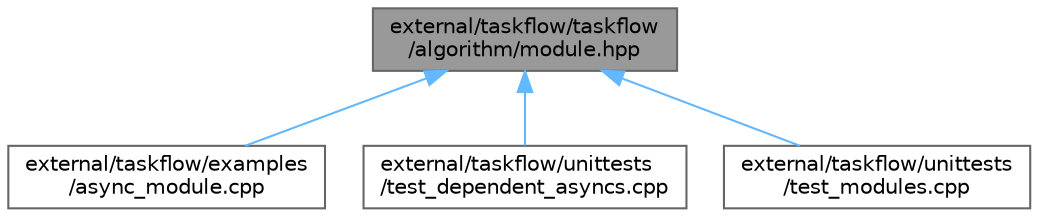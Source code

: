 digraph "external/taskflow/taskflow/algorithm/module.hpp"
{
 // LATEX_PDF_SIZE
  bgcolor="transparent";
  edge [fontname=Helvetica,fontsize=10,labelfontname=Helvetica,labelfontsize=10];
  node [fontname=Helvetica,fontsize=10,shape=box,height=0.2,width=0.4];
  Node1 [id="Node000001",label="external/taskflow/taskflow\l/algorithm/module.hpp",height=0.2,width=0.4,color="gray40", fillcolor="grey60", style="filled", fontcolor="black",tooltip=" "];
  Node1 -> Node2 [id="edge4_Node000001_Node000002",dir="back",color="steelblue1",style="solid",tooltip=" "];
  Node2 [id="Node000002",label="external/taskflow/examples\l/async_module.cpp",height=0.2,width=0.4,color="grey40", fillcolor="white", style="filled",URL="$async__module_8cpp.html",tooltip=" "];
  Node1 -> Node3 [id="edge5_Node000001_Node000003",dir="back",color="steelblue1",style="solid",tooltip=" "];
  Node3 [id="Node000003",label="external/taskflow/unittests\l/test_dependent_asyncs.cpp",height=0.2,width=0.4,color="grey40", fillcolor="white", style="filled",URL="$test__dependent__asyncs_8cpp.html",tooltip=" "];
  Node1 -> Node4 [id="edge6_Node000001_Node000004",dir="back",color="steelblue1",style="solid",tooltip=" "];
  Node4 [id="Node000004",label="external/taskflow/unittests\l/test_modules.cpp",height=0.2,width=0.4,color="grey40", fillcolor="white", style="filled",URL="$test__modules_8cpp.html",tooltip=" "];
}
